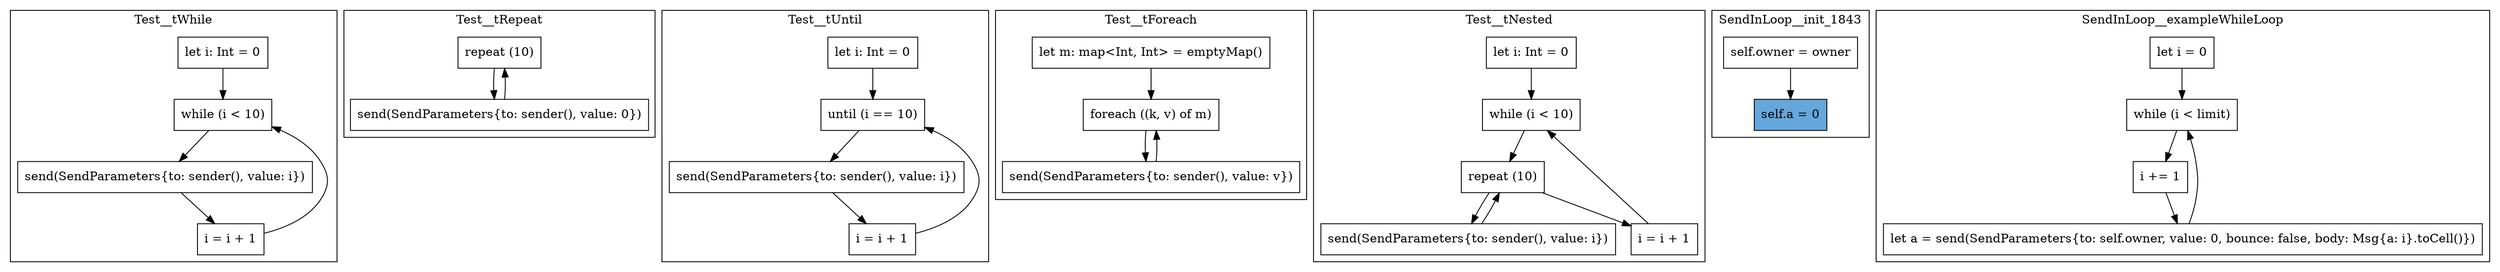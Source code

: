 digraph "send-in-loop" {
    node [shape=box];
    subgraph "cluster_Test__tWhile" {
        label="Test__tWhile";
        "Test__tWhile_147" [label="let i: Int = 0"];
        "Test__tWhile_148" [label="while (i < 10)"];
        "Test__tWhile_150" [label="send(SendParameters{to: sender(), value: i})"];
        "Test__tWhile_152" [label="i = i + 1"];
        "Test__tWhile_147" -> "Test__tWhile_148";
        "Test__tWhile_148" -> "Test__tWhile_150";
        "Test__tWhile_150" -> "Test__tWhile_152";
        "Test__tWhile_152" -> "Test__tWhile_148";
    }
    subgraph "cluster_Test__tRepeat" {
        label="Test__tRepeat";
        "Test__tRepeat_155" [label="repeat (10)"];
        "Test__tRepeat_156" [label="send(SendParameters{to: sender(), value: 0})"];
        "Test__tRepeat_155" -> "Test__tRepeat_156";
        "Test__tRepeat_156" -> "Test__tRepeat_155";
    }
    subgraph "cluster_Test__tUntil" {
        label="Test__tUntil";
        "Test__tUntil_159" [label="let i: Int = 0"];
        "Test__tUntil_160" [label="until (i == 10)"];
        "Test__tUntil_162" [label="send(SendParameters{to: sender(), value: i})"];
        "Test__tUntil_164" [label="i = i + 1"];
        "Test__tUntil_159" -> "Test__tUntil_160";
        "Test__tUntil_160" -> "Test__tUntil_162";
        "Test__tUntil_162" -> "Test__tUntil_164";
        "Test__tUntil_164" -> "Test__tUntil_160";
    }
    subgraph "cluster_Test__tForeach" {
        label="Test__tForeach";
        "Test__tForeach_167" [label="let m: map<Int, Int> = emptyMap()"];
        "Test__tForeach_168" [label="foreach ((k, v) of m)"];
        "Test__tForeach_170" [label="send(SendParameters{to: sender(), value: v})"];
        "Test__tForeach_167" -> "Test__tForeach_168";
        "Test__tForeach_168" -> "Test__tForeach_170";
        "Test__tForeach_170" -> "Test__tForeach_168";
    }
    subgraph "cluster_Test__tNested" {
        label="Test__tNested";
        "Test__tNested_173" [label="let i: Int = 0"];
        "Test__tNested_174" [label="while (i < 10)"];
        "Test__tNested_176" [label="repeat (10)"];
        "Test__tNested_178" [label="send(SendParameters{to: sender(), value: i})"];
        "Test__tNested_181" [label="i = i + 1"];
        "Test__tNested_173" -> "Test__tNested_174";
        "Test__tNested_174" -> "Test__tNested_176";
        "Test__tNested_176" -> "Test__tNested_178";
        "Test__tNested_178" -> "Test__tNested_176";
        "Test__tNested_176" -> "Test__tNested_181";
        "Test__tNested_181" -> "Test__tNested_174";
    }
    subgraph "cluster_SendInLoop__init_1843" {
        label="SendInLoop__init_1843";
        "SendInLoop__init_1843_185" [label="self.owner = owner"];
        "SendInLoop__init_1843_186" [label="self.a = 0",style=filled,fillcolor="#66A7DB"];
        "SendInLoop__init_1843_185" -> "SendInLoop__init_1843_186";
    }
    subgraph "cluster_SendInLoop__exampleWhileLoop" {
        label="SendInLoop__exampleWhileLoop";
        "SendInLoop__exampleWhileLoop_188" [label="let i = 0"];
        "SendInLoop__exampleWhileLoop_189" [label="while (i < limit)"];
        "SendInLoop__exampleWhileLoop_191" [label="i += 1"];
        "SendInLoop__exampleWhileLoop_193" [label="let a = send(SendParameters{to: self.owner, value: 0, bounce: false, body: Msg{a: i}.toCell()})"];
        "SendInLoop__exampleWhileLoop_188" -> "SendInLoop__exampleWhileLoop_189";
        "SendInLoop__exampleWhileLoop_189" -> "SendInLoop__exampleWhileLoop_191";
        "SendInLoop__exampleWhileLoop_191" -> "SendInLoop__exampleWhileLoop_193";
        "SendInLoop__exampleWhileLoop_193" -> "SendInLoop__exampleWhileLoop_189";
    }
}
